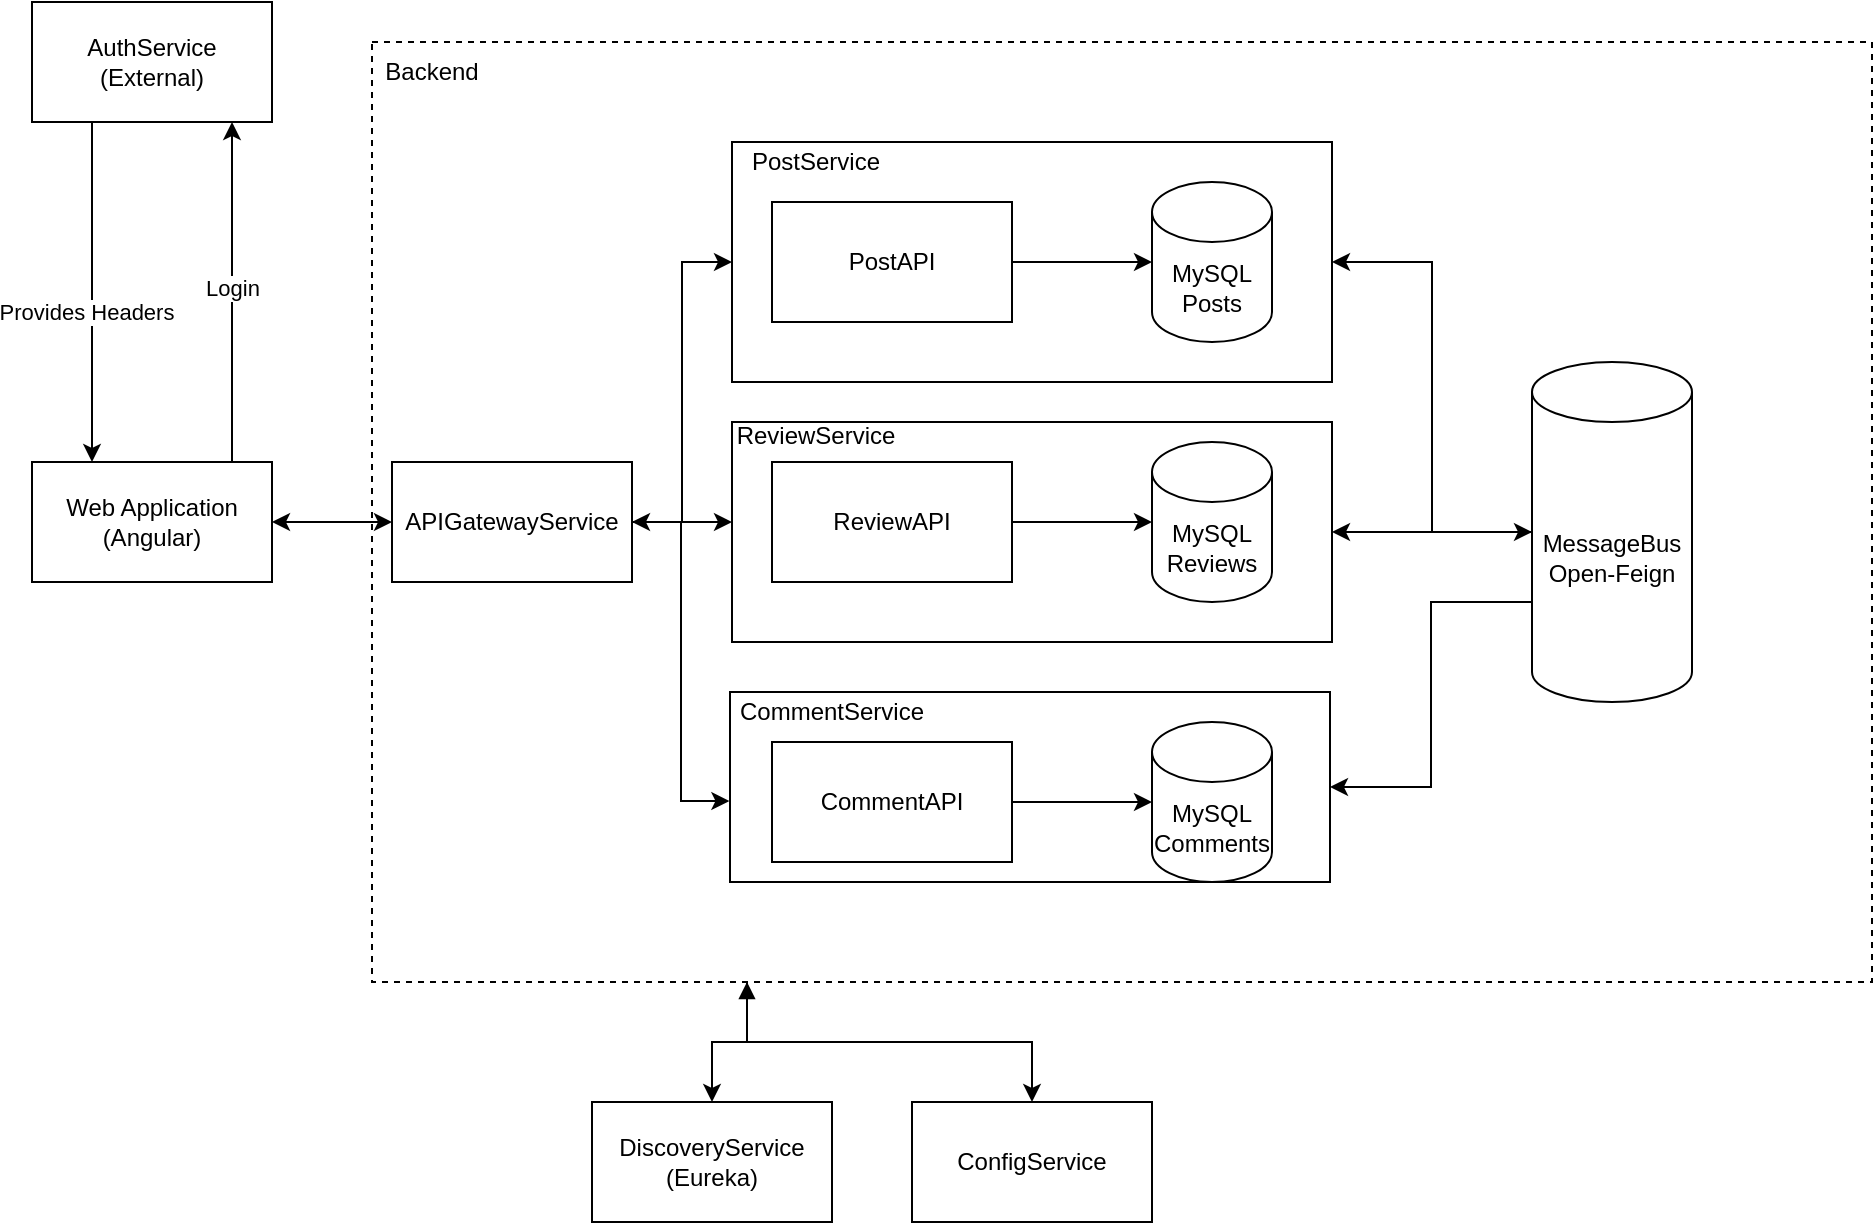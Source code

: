 <mxfile version="22.0.2" type="device">
  <diagram name="Pagina-1" id="Af2GxlgzsYfftgxqkVeS">
    <mxGraphModel dx="1501" dy="1181" grid="1" gridSize="10" guides="1" tooltips="1" connect="1" arrows="1" fold="1" page="1" pageScale="1" pageWidth="827" pageHeight="1169" math="0" shadow="0">
      <root>
        <mxCell id="0" />
        <mxCell id="1" parent="0" />
        <mxCell id="Ahilg75CwXbo_zg4Yy4V-38" style="edgeStyle=orthogonalEdgeStyle;rounded=0;orthogonalLoop=1;jettySize=auto;html=1;exitX=0.25;exitY=1;exitDx=0;exitDy=0;" edge="1" parent="1" source="Ahilg75CwXbo_zg4Yy4V-36" target="Ahilg75CwXbo_zg4Yy4V-34">
          <mxGeometry relative="1" as="geometry" />
        </mxCell>
        <mxCell id="Ahilg75CwXbo_zg4Yy4V-39" style="edgeStyle=orthogonalEdgeStyle;rounded=0;orthogonalLoop=1;jettySize=auto;html=1;exitX=0.25;exitY=1;exitDx=0;exitDy=0;startArrow=block;startFill=1;" edge="1" parent="1" source="Ahilg75CwXbo_zg4Yy4V-36" target="Ahilg75CwXbo_zg4Yy4V-35">
          <mxGeometry relative="1" as="geometry" />
        </mxCell>
        <mxCell id="Ahilg75CwXbo_zg4Yy4V-36" value="" style="rounded=0;whiteSpace=wrap;html=1;dashed=1;" vertex="1" parent="1">
          <mxGeometry x="80" y="100" width="750" height="470" as="geometry" />
        </mxCell>
        <mxCell id="Ahilg75CwXbo_zg4Yy4V-23" value="" style="rounded=0;whiteSpace=wrap;html=1;" vertex="1" parent="1">
          <mxGeometry x="260" y="290" width="300" height="110" as="geometry" />
        </mxCell>
        <mxCell id="Ahilg75CwXbo_zg4Yy4V-22" value="&lt;p style=&quot;line-height: 120%;&quot;&gt;&lt;br&gt;&lt;/p&gt;" style="rounded=0;whiteSpace=wrap;html=1;align=left;" vertex="1" parent="1">
          <mxGeometry x="259" y="425" width="300" height="95" as="geometry" />
        </mxCell>
        <mxCell id="Ahilg75CwXbo_zg4Yy4V-21" value="" style="rounded=0;whiteSpace=wrap;html=1;" vertex="1" parent="1">
          <mxGeometry x="260" y="150" width="300" height="120" as="geometry" />
        </mxCell>
        <mxCell id="Ahilg75CwXbo_zg4Yy4V-3" style="edgeStyle=orthogonalEdgeStyle;rounded=0;orthogonalLoop=1;jettySize=auto;html=1;exitX=0.5;exitY=0;exitDx=0;exitDy=0;entryX=0.5;entryY=1;entryDx=0;entryDy=0;" edge="1" parent="1">
          <mxGeometry relative="1" as="geometry">
            <mxPoint x="10" y="310" as="sourcePoint" />
            <mxPoint x="10" y="140" as="targetPoint" />
          </mxGeometry>
        </mxCell>
        <mxCell id="Ahilg75CwXbo_zg4Yy4V-4" value="Login" style="edgeLabel;html=1;align=center;verticalAlign=middle;resizable=0;points=[];" vertex="1" connectable="0" parent="Ahilg75CwXbo_zg4Yy4V-3">
          <mxGeometry x="0.029" relative="1" as="geometry">
            <mxPoint as="offset" />
          </mxGeometry>
        </mxCell>
        <mxCell id="Ahilg75CwXbo_zg4Yy4V-41" style="edgeStyle=orthogonalEdgeStyle;rounded=0;orthogonalLoop=1;jettySize=auto;html=1;exitX=1;exitY=0.5;exitDx=0;exitDy=0;startArrow=classic;startFill=1;" edge="1" parent="1" source="Ahilg75CwXbo_zg4Yy4V-1" target="Ahilg75CwXbo_zg4Yy4V-40">
          <mxGeometry relative="1" as="geometry" />
        </mxCell>
        <mxCell id="Ahilg75CwXbo_zg4Yy4V-1" value="Web Application&lt;br&gt;(Angular)" style="rounded=0;whiteSpace=wrap;html=1;" vertex="1" parent="1">
          <mxGeometry x="-90" y="310" width="120" height="60" as="geometry" />
        </mxCell>
        <mxCell id="Ahilg75CwXbo_zg4Yy4V-5" style="edgeStyle=orthogonalEdgeStyle;rounded=0;orthogonalLoop=1;jettySize=auto;html=1;exitX=0.25;exitY=1;exitDx=0;exitDy=0;entryX=0.25;entryY=0;entryDx=0;entryDy=0;" edge="1" parent="1" source="Ahilg75CwXbo_zg4Yy4V-2" target="Ahilg75CwXbo_zg4Yy4V-1">
          <mxGeometry relative="1" as="geometry" />
        </mxCell>
        <mxCell id="Ahilg75CwXbo_zg4Yy4V-6" value="Provides Headers" style="edgeLabel;html=1;align=center;verticalAlign=middle;resizable=0;points=[];" vertex="1" connectable="0" parent="Ahilg75CwXbo_zg4Yy4V-5">
          <mxGeometry x="0.114" y="-3" relative="1" as="geometry">
            <mxPoint as="offset" />
          </mxGeometry>
        </mxCell>
        <mxCell id="Ahilg75CwXbo_zg4Yy4V-2" value="AuthService&lt;br&gt;(External)" style="rounded=0;whiteSpace=wrap;html=1;" vertex="1" parent="1">
          <mxGeometry x="-90" y="80" width="120" height="60" as="geometry" />
        </mxCell>
        <mxCell id="Ahilg75CwXbo_zg4Yy4V-13" style="edgeStyle=orthogonalEdgeStyle;rounded=0;orthogonalLoop=1;jettySize=auto;html=1;exitX=1;exitY=0.5;exitDx=0;exitDy=0;" edge="1" parent="1" source="Ahilg75CwXbo_zg4Yy4V-7" target="Ahilg75CwXbo_zg4Yy4V-12">
          <mxGeometry relative="1" as="geometry" />
        </mxCell>
        <mxCell id="Ahilg75CwXbo_zg4Yy4V-7" value="PostAPI" style="rounded=0;whiteSpace=wrap;html=1;" vertex="1" parent="1">
          <mxGeometry x="280" y="180" width="120" height="60" as="geometry" />
        </mxCell>
        <mxCell id="Ahilg75CwXbo_zg4Yy4V-14" style="edgeStyle=orthogonalEdgeStyle;rounded=0;orthogonalLoop=1;jettySize=auto;html=1;exitX=1;exitY=0.5;exitDx=0;exitDy=0;" edge="1" parent="1" source="Ahilg75CwXbo_zg4Yy4V-8" target="Ahilg75CwXbo_zg4Yy4V-11">
          <mxGeometry relative="1" as="geometry" />
        </mxCell>
        <mxCell id="Ahilg75CwXbo_zg4Yy4V-8" value="ReviewAPI" style="rounded=0;whiteSpace=wrap;html=1;" vertex="1" parent="1">
          <mxGeometry x="280" y="310" width="120" height="60" as="geometry" />
        </mxCell>
        <mxCell id="Ahilg75CwXbo_zg4Yy4V-9" value="CommentAPI" style="rounded=0;whiteSpace=wrap;html=1;" vertex="1" parent="1">
          <mxGeometry x="280" y="450" width="120" height="60" as="geometry" />
        </mxCell>
        <mxCell id="Ahilg75CwXbo_zg4Yy4V-10" value="MySQL&lt;br&gt;Comments" style="shape=cylinder3;whiteSpace=wrap;html=1;boundedLbl=1;backgroundOutline=1;size=15;" vertex="1" parent="1">
          <mxGeometry x="470" y="440" width="60" height="80" as="geometry" />
        </mxCell>
        <mxCell id="Ahilg75CwXbo_zg4Yy4V-11" value="MySQL&lt;br&gt;Reviews" style="shape=cylinder3;whiteSpace=wrap;html=1;boundedLbl=1;backgroundOutline=1;size=15;" vertex="1" parent="1">
          <mxGeometry x="470" y="300" width="60" height="80" as="geometry" />
        </mxCell>
        <mxCell id="Ahilg75CwXbo_zg4Yy4V-12" value="MySQL&lt;br&gt;Posts" style="shape=cylinder3;whiteSpace=wrap;html=1;boundedLbl=1;backgroundOutline=1;size=15;" vertex="1" parent="1">
          <mxGeometry x="470" y="170" width="60" height="80" as="geometry" />
        </mxCell>
        <mxCell id="Ahilg75CwXbo_zg4Yy4V-15" style="edgeStyle=orthogonalEdgeStyle;rounded=0;orthogonalLoop=1;jettySize=auto;html=1;exitX=1;exitY=0.5;exitDx=0;exitDy=0;entryX=0;entryY=0.5;entryDx=0;entryDy=0;entryPerimeter=0;" edge="1" parent="1" source="Ahilg75CwXbo_zg4Yy4V-9" target="Ahilg75CwXbo_zg4Yy4V-10">
          <mxGeometry relative="1" as="geometry" />
        </mxCell>
        <mxCell id="Ahilg75CwXbo_zg4Yy4V-25" value="ReviewService" style="text;html=1;strokeColor=none;fillColor=none;align=center;verticalAlign=middle;whiteSpace=wrap;rounded=0;" vertex="1" parent="1">
          <mxGeometry x="262" y="292" width="80" height="10" as="geometry" />
        </mxCell>
        <mxCell id="Ahilg75CwXbo_zg4Yy4V-28" value="PostService" style="text;html=1;strokeColor=none;fillColor=none;align=center;verticalAlign=middle;whiteSpace=wrap;rounded=0;" vertex="1" parent="1">
          <mxGeometry x="262" y="155" width="80" height="10" as="geometry" />
        </mxCell>
        <mxCell id="Ahilg75CwXbo_zg4Yy4V-29" value="CommentService" style="text;html=1;strokeColor=none;fillColor=none;align=center;verticalAlign=middle;whiteSpace=wrap;rounded=0;" vertex="1" parent="1">
          <mxGeometry x="270" y="430" width="80" height="10" as="geometry" />
        </mxCell>
        <mxCell id="Ahilg75CwXbo_zg4Yy4V-31" style="edgeStyle=orthogonalEdgeStyle;rounded=0;orthogonalLoop=1;jettySize=auto;html=1;exitX=0;exitY=0.5;exitDx=0;exitDy=0;exitPerimeter=0;entryX=1;entryY=0.5;entryDx=0;entryDy=0;" edge="1" parent="1" source="Ahilg75CwXbo_zg4Yy4V-30" target="Ahilg75CwXbo_zg4Yy4V-23">
          <mxGeometry relative="1" as="geometry" />
        </mxCell>
        <mxCell id="Ahilg75CwXbo_zg4Yy4V-32" style="edgeStyle=orthogonalEdgeStyle;rounded=0;orthogonalLoop=1;jettySize=auto;html=1;exitX=0;exitY=0.5;exitDx=0;exitDy=0;exitPerimeter=0;entryX=1;entryY=0.5;entryDx=0;entryDy=0;startArrow=classic;startFill=1;" edge="1" parent="1" source="Ahilg75CwXbo_zg4Yy4V-30" target="Ahilg75CwXbo_zg4Yy4V-21">
          <mxGeometry relative="1" as="geometry" />
        </mxCell>
        <mxCell id="Ahilg75CwXbo_zg4Yy4V-33" style="edgeStyle=orthogonalEdgeStyle;rounded=0;orthogonalLoop=1;jettySize=auto;html=1;exitX=0;exitY=0;exitDx=0;exitDy=120;exitPerimeter=0;entryX=1;entryY=0.5;entryDx=0;entryDy=0;startArrow=none;startFill=0;" edge="1" parent="1" source="Ahilg75CwXbo_zg4Yy4V-30" target="Ahilg75CwXbo_zg4Yy4V-22">
          <mxGeometry relative="1" as="geometry" />
        </mxCell>
        <mxCell id="Ahilg75CwXbo_zg4Yy4V-30" value="MessageBus&lt;br&gt;Open-Feign" style="shape=cylinder3;whiteSpace=wrap;html=1;boundedLbl=1;backgroundOutline=1;size=15;" vertex="1" parent="1">
          <mxGeometry x="660" y="260" width="80" height="170" as="geometry" />
        </mxCell>
        <mxCell id="Ahilg75CwXbo_zg4Yy4V-34" value="DiscoveryService&lt;br&gt;(Eureka)" style="rounded=0;whiteSpace=wrap;html=1;" vertex="1" parent="1">
          <mxGeometry x="190" y="630" width="120" height="60" as="geometry" />
        </mxCell>
        <mxCell id="Ahilg75CwXbo_zg4Yy4V-35" value="ConfigService" style="rounded=0;whiteSpace=wrap;html=1;" vertex="1" parent="1">
          <mxGeometry x="350" y="630" width="120" height="60" as="geometry" />
        </mxCell>
        <mxCell id="Ahilg75CwXbo_zg4Yy4V-37" value="Backend" style="text;html=1;strokeColor=none;fillColor=none;align=center;verticalAlign=middle;whiteSpace=wrap;rounded=0;" vertex="1" parent="1">
          <mxGeometry x="80" y="100" width="60" height="30" as="geometry" />
        </mxCell>
        <mxCell id="Ahilg75CwXbo_zg4Yy4V-42" style="edgeStyle=orthogonalEdgeStyle;rounded=0;orthogonalLoop=1;jettySize=auto;html=1;exitX=1;exitY=0.5;exitDx=0;exitDy=0;" edge="1" parent="1" source="Ahilg75CwXbo_zg4Yy4V-40">
          <mxGeometry relative="1" as="geometry">
            <mxPoint x="260" y="340" as="targetPoint" />
          </mxGeometry>
        </mxCell>
        <mxCell id="Ahilg75CwXbo_zg4Yy4V-43" style="edgeStyle=orthogonalEdgeStyle;rounded=0;orthogonalLoop=1;jettySize=auto;html=1;exitX=1;exitY=0.5;exitDx=0;exitDy=0;entryX=0;entryY=0.5;entryDx=0;entryDy=0;" edge="1" parent="1" source="Ahilg75CwXbo_zg4Yy4V-40" target="Ahilg75CwXbo_zg4Yy4V-21">
          <mxGeometry relative="1" as="geometry" />
        </mxCell>
        <mxCell id="Ahilg75CwXbo_zg4Yy4V-40" value="APIGatewayService" style="rounded=0;whiteSpace=wrap;html=1;" vertex="1" parent="1">
          <mxGeometry x="90" y="310" width="120" height="60" as="geometry" />
        </mxCell>
        <mxCell id="Ahilg75CwXbo_zg4Yy4V-44" style="edgeStyle=orthogonalEdgeStyle;rounded=0;orthogonalLoop=1;jettySize=auto;html=1;exitX=1;exitY=0.5;exitDx=0;exitDy=0;entryX=-0.001;entryY=0.574;entryDx=0;entryDy=0;entryPerimeter=0;startArrow=classic;startFill=1;" edge="1" parent="1" source="Ahilg75CwXbo_zg4Yy4V-40" target="Ahilg75CwXbo_zg4Yy4V-22">
          <mxGeometry relative="1" as="geometry" />
        </mxCell>
      </root>
    </mxGraphModel>
  </diagram>
</mxfile>
